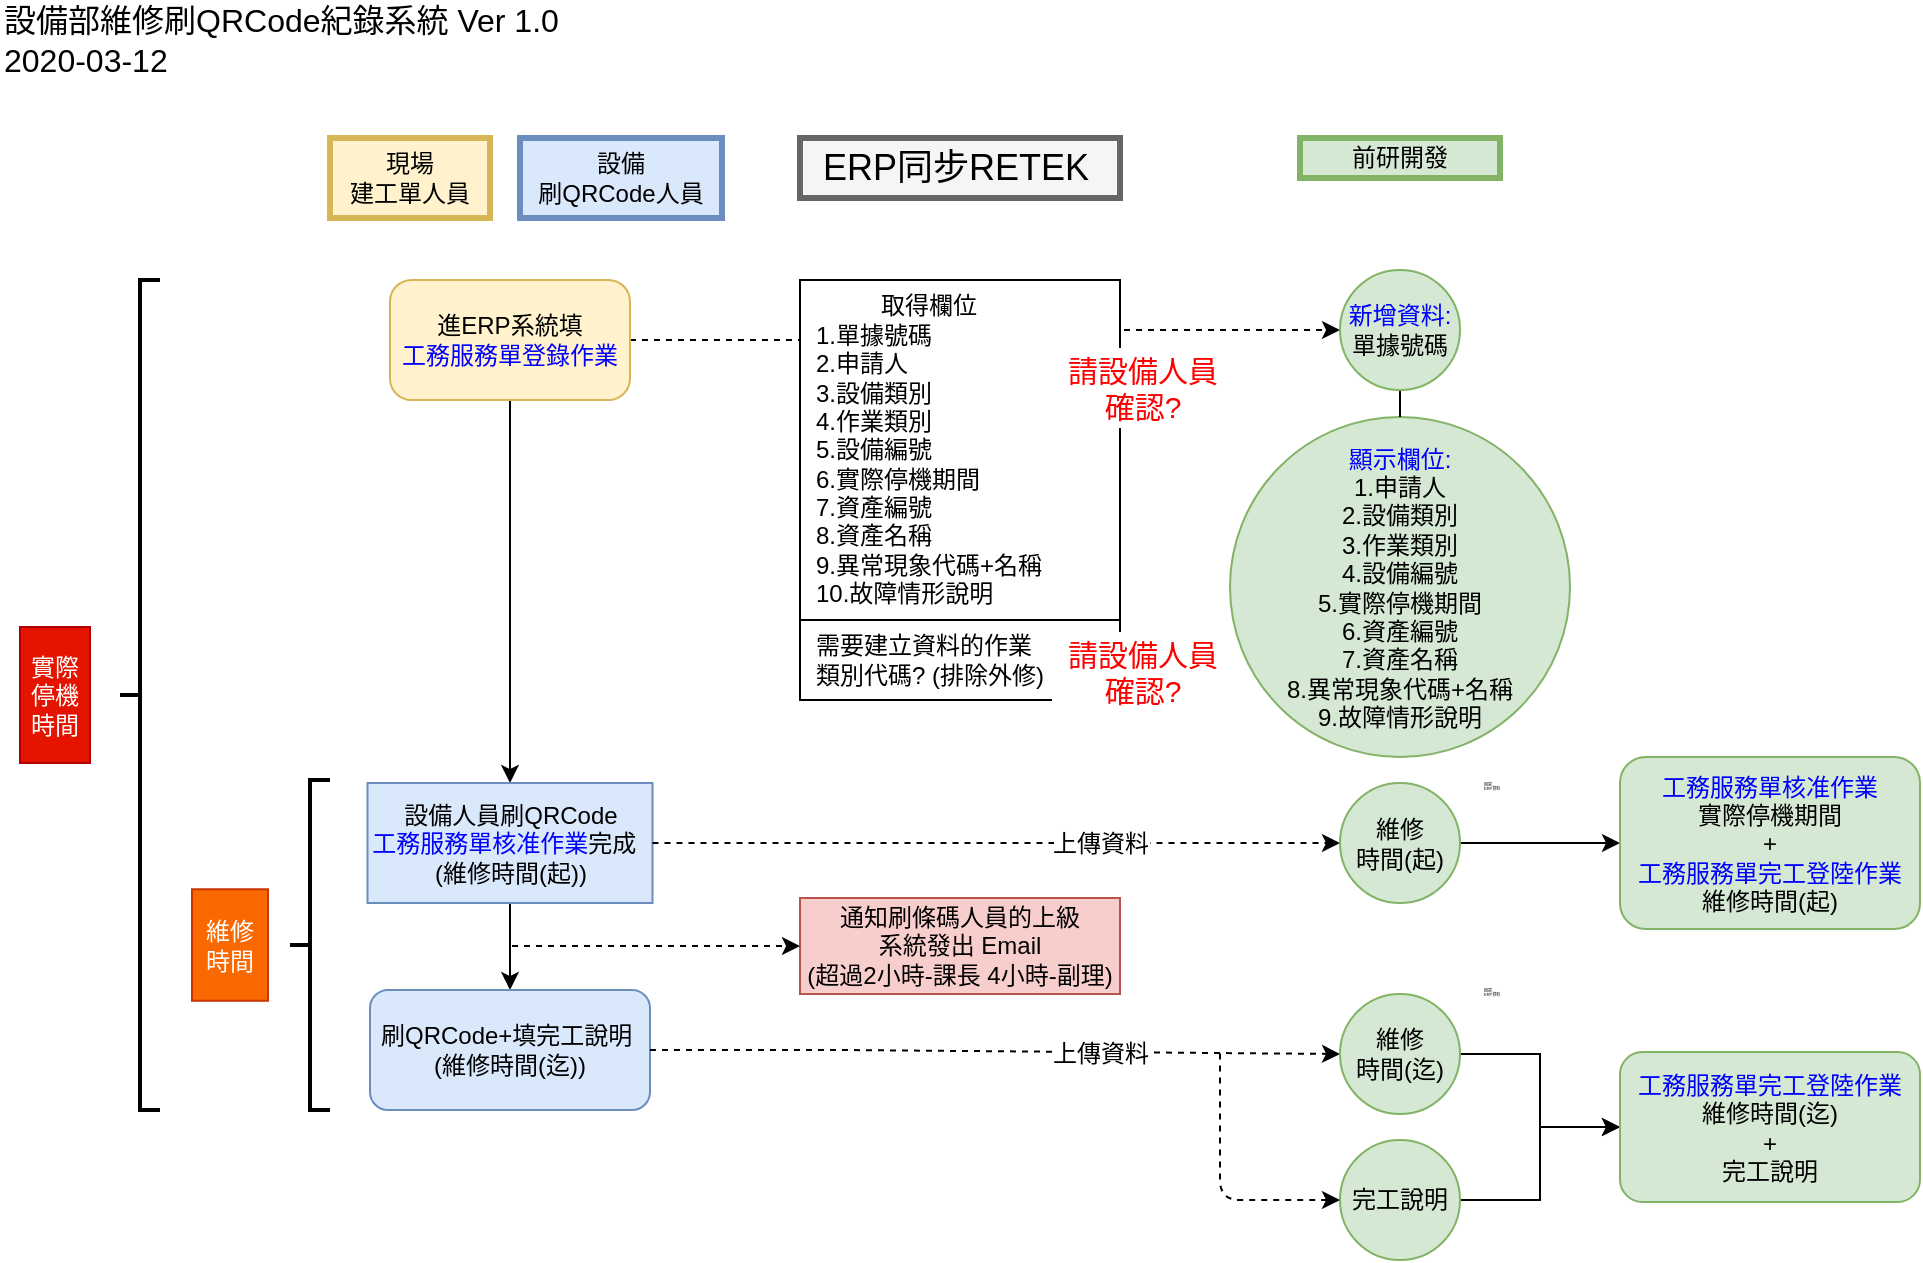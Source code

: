 <mxfile version="12.8.8" type="github">
  <diagram id="C5RBs43oDa-KdzZeNtuy" name="Page-1">
    <mxGraphModel dx="1414" dy="754" grid="1" gridSize="10" guides="1" tooltips="1" connect="1" arrows="1" fold="1" page="1" pageScale="1" pageWidth="1169" pageHeight="827" math="0" shadow="0">
      <root>
        <mxCell id="WIyWlLk6GJQsqaUBKTNV-0" />
        <mxCell id="WIyWlLk6GJQsqaUBKTNV-1" parent="WIyWlLk6GJQsqaUBKTNV-0" />
        <mxCell id="6ws-VXe0_fXa5yS6lifG-88" style="edgeStyle=orthogonalEdgeStyle;rounded=0;orthogonalLoop=1;jettySize=auto;html=1;exitX=0.5;exitY=1;exitDx=0;exitDy=0;entryX=0.5;entryY=0;entryDx=0;entryDy=0;startArrow=none;startFill=0;endArrow=classic;endFill=1;fontSize=18;fontColor=#FF0000;" parent="WIyWlLk6GJQsqaUBKTNV-1" source="zMW9WFN-JFGp6brwClAm-83" target="zMW9WFN-JFGp6brwClAm-128" edge="1">
          <mxGeometry relative="1" as="geometry" />
        </mxCell>
        <mxCell id="6ws-VXe0_fXa5yS6lifG-125" style="edgeStyle=orthogonalEdgeStyle;rounded=0;orthogonalLoop=1;jettySize=auto;html=1;exitX=1;exitY=0.5;exitDx=0;exitDy=0;entryX=0;entryY=0.5;entryDx=0;entryDy=0;startArrow=none;startFill=0;endArrow=classic;endFill=1;fontSize=2;fontColor=#FF0000;dashed=1;" parent="WIyWlLk6GJQsqaUBKTNV-1" source="zMW9WFN-JFGp6brwClAm-83" target="6ws-VXe0_fXa5yS6lifG-124" edge="1">
          <mxGeometry relative="1" as="geometry" />
        </mxCell>
        <mxCell id="zMW9WFN-JFGp6brwClAm-83" value="進ERP系統填&lt;br&gt;&lt;font color=&quot;#0000ff&quot;&gt;工務服務單登錄作業&lt;/font&gt;" style="rounded=1;whiteSpace=wrap;html=1;fillColor=#fff2cc;strokeColor=#d6b656;arcSize=18;" parent="WIyWlLk6GJQsqaUBKTNV-1" vertex="1">
          <mxGeometry x="275" y="170" width="120" height="60" as="geometry" />
        </mxCell>
        <mxCell id="zMW9WFN-JFGp6brwClAm-89" value="現場&lt;br&gt;建工單人員" style="text;html=1;strokeColor=#d6b656;fillColor=#fff2cc;align=center;verticalAlign=middle;whiteSpace=wrap;rounded=0;strokeWidth=3;" parent="WIyWlLk6GJQsqaUBKTNV-1" vertex="1">
          <mxGeometry x="245" y="99" width="80" height="40" as="geometry" />
        </mxCell>
        <mxCell id="zMW9WFN-JFGp6brwClAm-90" value="前研開發" style="text;html=1;strokeColor=#82b366;fillColor=#d5e8d4;align=center;verticalAlign=middle;whiteSpace=wrap;rounded=0;strokeWidth=3;" parent="WIyWlLk6GJQsqaUBKTNV-1" vertex="1">
          <mxGeometry x="730" y="99" width="100" height="20" as="geometry" />
        </mxCell>
        <mxCell id="zMW9WFN-JFGp6brwClAm-91" value="" style="strokeWidth=2;html=1;shape=mxgraph.flowchart.annotation_2;align=left;labelPosition=right;pointerEvents=1;" parent="WIyWlLk6GJQsqaUBKTNV-1" vertex="1">
          <mxGeometry x="140" y="170" width="20" height="415" as="geometry" />
        </mxCell>
        <mxCell id="zMW9WFN-JFGp6brwClAm-96" value="實際停機時間" style="text;html=1;strokeColor=#B20000;fillColor=#e51400;align=center;verticalAlign=middle;whiteSpace=wrap;rounded=0;fontColor=#ffffff;" parent="WIyWlLk6GJQsqaUBKTNV-1" vertex="1">
          <mxGeometry x="90" y="343.5" width="35" height="68" as="geometry" />
        </mxCell>
        <mxCell id="zMW9WFN-JFGp6brwClAm-97" style="edgeStyle=orthogonalEdgeStyle;rounded=0;orthogonalLoop=1;jettySize=auto;html=1;exitX=0.5;exitY=1;exitDx=0;exitDy=0;entryX=0.5;entryY=0;entryDx=0;entryDy=0;" parent="WIyWlLk6GJQsqaUBKTNV-1" source="zMW9WFN-JFGp6brwClAm-128" target="zMW9WFN-JFGp6brwClAm-100" edge="1">
          <mxGeometry relative="1" as="geometry" />
        </mxCell>
        <mxCell id="zMW9WFN-JFGp6brwClAm-100" value="刷QRCode+填完工說明&amp;nbsp;&lt;br&gt;(維修時間(迄))" style="rounded=1;whiteSpace=wrap;html=1;fillColor=#dae8fc;strokeColor=#6c8ebf;" parent="WIyWlLk6GJQsqaUBKTNV-1" vertex="1">
          <mxGeometry x="265" y="525" width="140" height="60" as="geometry" />
        </mxCell>
        <mxCell id="zMW9WFN-JFGp6brwClAm-101" value="" style="strokeWidth=2;html=1;shape=mxgraph.flowchart.annotation_2;align=left;labelPosition=right;pointerEvents=1;" parent="WIyWlLk6GJQsqaUBKTNV-1" vertex="1">
          <mxGeometry x="225" y="420" width="20" height="165" as="geometry" />
        </mxCell>
        <mxCell id="zMW9WFN-JFGp6brwClAm-102" value="維修&lt;br&gt;時間" style="text;html=1;strokeColor=#C73500;fillColor=#fa6800;align=center;verticalAlign=middle;whiteSpace=wrap;rounded=0;direction=south;fontColor=#ffffff;" parent="WIyWlLk6GJQsqaUBKTNV-1" vertex="1">
          <mxGeometry x="176" y="474.63" width="38" height="55.75" as="geometry" />
        </mxCell>
        <mxCell id="zMW9WFN-JFGp6brwClAm-114" value="&lt;span style=&quot;white-space: nowrap&quot;&gt;&lt;font color=&quot;#0000ff&quot;&gt;顯示欄位:&lt;/font&gt;&lt;br&gt;&lt;/span&gt;&lt;div style=&quot;white-space: nowrap&quot;&gt;1.申請人&lt;/div&gt;&lt;div style=&quot;white-space: nowrap&quot;&gt;2.設備類別&lt;/div&gt;&lt;div style=&quot;white-space: nowrap&quot;&gt;3.作業類別&lt;/div&gt;&lt;div style=&quot;white-space: nowrap&quot;&gt;4.設備編號&lt;/div&gt;&lt;div style=&quot;white-space: nowrap&quot;&gt;5.實際停機期間&lt;/div&gt;&lt;div style=&quot;white-space: nowrap&quot;&gt;6.資產編號&lt;/div&gt;&lt;div style=&quot;white-space: nowrap&quot;&gt;7.資產名稱&lt;/div&gt;&lt;div style=&quot;white-space: nowrap&quot;&gt;8.異常現象代碼+名稱&lt;/div&gt;&lt;div style=&quot;white-space: nowrap&quot;&gt;9.故障情形說明&lt;/div&gt;" style="ellipse;whiteSpace=wrap;html=1;rounded=0;shadow=0;glass=0;comic=0;fillColor=#d5e8d4;strokeColor=#82b366;align=center;" parent="WIyWlLk6GJQsqaUBKTNV-1" vertex="1">
          <mxGeometry x="695" y="238.5" width="170" height="170" as="geometry" />
        </mxCell>
        <mxCell id="zMW9WFN-JFGp6brwClAm-120" style="edgeStyle=orthogonalEdgeStyle;rounded=0;orthogonalLoop=1;jettySize=auto;html=1;exitX=0.5;exitY=1;exitDx=0;exitDy=0;" parent="WIyWlLk6GJQsqaUBKTNV-1" source="zMW9WFN-JFGp6brwClAm-132" target="zMW9WFN-JFGp6brwClAm-132" edge="1">
          <mxGeometry relative="1" as="geometry" />
        </mxCell>
        <mxCell id="zMW9WFN-JFGp6brwClAm-128" value="設備人員刷QRCode&lt;br&gt;&lt;span style=&quot;color: rgb(0 , 0 , 255)&quot;&gt;工務服務單&lt;/span&gt;&lt;font color=&quot;#0000ff&quot;&gt;核准作業&lt;/font&gt;完成&amp;nbsp;&amp;nbsp;&lt;br&gt;(維修時間(起))" style="rounded=0;whiteSpace=wrap;html=1;fillColor=#dae8fc;strokeColor=#6c8ebf;" parent="WIyWlLk6GJQsqaUBKTNV-1" vertex="1">
          <mxGeometry x="263.75" y="421.5" width="142.5" height="60" as="geometry" />
        </mxCell>
        <mxCell id="zMW9WFN-JFGp6brwClAm-133" value="" style="endArrow=classic;dashed=1;html=1;endFill=1;entryX=0;entryY=0.5;entryDx=0;entryDy=0;startArrow=none;startFill=0;exitX=1;exitY=0.5;exitDx=0;exitDy=0;" parent="WIyWlLk6GJQsqaUBKTNV-1" source="zMW9WFN-JFGp6brwClAm-128" target="zMW9WFN-JFGp6brwClAm-135" edge="1">
          <mxGeometry width="50" height="50" relative="1" as="geometry">
            <mxPoint x="335" y="455.51" as="sourcePoint" />
            <mxPoint x="712" y="456" as="targetPoint" />
            <Array as="points" />
          </mxGeometry>
        </mxCell>
        <mxCell id="zMW9WFN-JFGp6brwClAm-134" value="上傳資料" style="text;html=1;align=center;verticalAlign=middle;resizable=0;points=[];labelBackgroundColor=#ffffff;" parent="zMW9WFN-JFGp6brwClAm-133" vertex="1" connectable="0">
          <mxGeometry x="0.578" y="1" relative="1" as="geometry">
            <mxPoint x="-47.92" y="1.0" as="offset" />
          </mxGeometry>
        </mxCell>
        <mxCell id="6ws-VXe0_fXa5yS6lifG-130" style="edgeStyle=orthogonalEdgeStyle;rounded=0;orthogonalLoop=1;jettySize=auto;html=1;exitX=1;exitY=0.5;exitDx=0;exitDy=0;entryX=0;entryY=0.5;entryDx=0;entryDy=0;startArrow=none;startFill=0;endArrow=classic;endFill=1;fontSize=2;fontColor=#FF0000;" parent="WIyWlLk6GJQsqaUBKTNV-1" source="zMW9WFN-JFGp6brwClAm-135" target="6ws-VXe0_fXa5yS6lifG-99" edge="1">
          <mxGeometry relative="1" as="geometry" />
        </mxCell>
        <mxCell id="zMW9WFN-JFGp6brwClAm-135" value="維修&lt;br&gt;時間(起)" style="ellipse;whiteSpace=wrap;html=1;rounded=0;shadow=0;glass=0;comic=0;fillColor=#d5e8d4;strokeColor=#82b366;" parent="WIyWlLk6GJQsqaUBKTNV-1" vertex="1">
          <mxGeometry x="750" y="421.5" width="60" height="60" as="geometry" />
        </mxCell>
        <mxCell id="zMW9WFN-JFGp6brwClAm-136" value="" style="endArrow=classic;dashed=1;html=1;endFill=1;entryX=0;entryY=0.5;entryDx=0;entryDy=0;startArrow=none;startFill=0;exitX=1;exitY=0.5;exitDx=0;exitDy=0;" parent="WIyWlLk6GJQsqaUBKTNV-1" source="zMW9WFN-JFGp6brwClAm-100" target="6ws-VXe0_fXa5yS6lifG-35" edge="1">
          <mxGeometry width="50" height="50" relative="1" as="geometry">
            <mxPoint x="335.76" y="615.5" as="sourcePoint" />
            <mxPoint x="705" y="615" as="targetPoint" />
            <Array as="points">
              <mxPoint x="500" y="555" />
            </Array>
          </mxGeometry>
        </mxCell>
        <mxCell id="zMW9WFN-JFGp6brwClAm-137" value="上傳資料" style="text;html=1;align=center;verticalAlign=middle;resizable=0;points=[];labelBackgroundColor=#ffffff;" parent="zMW9WFN-JFGp6brwClAm-136" vertex="1" connectable="0">
          <mxGeometry x="0.578" y="1" relative="1" as="geometry">
            <mxPoint x="-47.0" y="1.58" as="offset" />
          </mxGeometry>
        </mxCell>
        <mxCell id="zMW9WFN-JFGp6brwClAm-159" value="&lt;span lang=&quot;EN-US&quot; style=&quot;font-size: 16px&quot;&gt;設備部維修刷QRC&lt;span class=&quot;926482506-07022020&quot; style=&quot;font-size: 16px&quot;&gt;ode紀錄系統&amp;nbsp;&lt;/span&gt;&lt;/span&gt;Ver 1.0&lt;br style=&quot;font-size: 16px&quot;&gt;2020-03-12" style="text;html=1;align=left;verticalAlign=middle;resizable=0;points=[];autosize=1;fontSize=16;" parent="WIyWlLk6GJQsqaUBKTNV-1" vertex="1">
          <mxGeometry x="80" y="30" width="290" height="40" as="geometry" />
        </mxCell>
        <mxCell id="zMW9WFN-JFGp6brwClAm-161" value="設備&lt;br&gt;刷QRCode人員" style="text;html=1;strokeColor=#6c8ebf;fillColor=#dae8fc;align=center;verticalAlign=middle;whiteSpace=wrap;rounded=0;strokeWidth=3;" parent="WIyWlLk6GJQsqaUBKTNV-1" vertex="1">
          <mxGeometry x="340" y="99" width="101" height="40" as="geometry" />
        </mxCell>
        <mxCell id="zMW9WFN-JFGp6brwClAm-132" value="&lt;span style=&quot;text-align: left ; white-space: nowrap&quot;&gt;通知刷條碼人員的上級&lt;/span&gt;&lt;span style=&quot;text-align: left ; white-space: nowrap&quot;&gt;&lt;br&gt;系統發出 Email&lt;br&gt;&lt;/span&gt;&lt;span style=&quot;text-align: left ; white-space: nowrap&quot;&gt;(超過2小時-課長 4小時-副理)&lt;/span&gt;&lt;span style=&quot;text-align: left ; white-space: nowrap&quot;&gt;&lt;br&gt;&lt;/span&gt;" style="rounded=0;whiteSpace=wrap;html=1;fillColor=#f8cecc;strokeColor=#b85450;" parent="WIyWlLk6GJQsqaUBKTNV-1" vertex="1">
          <mxGeometry x="480" y="479" width="160" height="48" as="geometry" />
        </mxCell>
        <mxCell id="6ws-VXe0_fXa5yS6lifG-116" style="edgeStyle=orthogonalEdgeStyle;rounded=0;orthogonalLoop=1;jettySize=auto;html=1;exitX=1;exitY=0.5;exitDx=0;exitDy=0;startArrow=none;startFill=0;endArrow=classic;endFill=1;fontSize=2;fontColor=#FF0000;" parent="WIyWlLk6GJQsqaUBKTNV-1" source="6ws-VXe0_fXa5yS6lifG-35" target="6ws-VXe0_fXa5yS6lifG-103" edge="1">
          <mxGeometry relative="1" as="geometry" />
        </mxCell>
        <mxCell id="6ws-VXe0_fXa5yS6lifG-35" value="維修&lt;br&gt;時間(迄)" style="ellipse;whiteSpace=wrap;html=1;rounded=0;shadow=0;glass=0;comic=0;fillColor=#d5e8d4;strokeColor=#82b366;" parent="WIyWlLk6GJQsqaUBKTNV-1" vertex="1">
          <mxGeometry x="750" y="527" width="60" height="60" as="geometry" />
        </mxCell>
        <mxCell id="6ws-VXe0_fXa5yS6lifG-117" style="edgeStyle=orthogonalEdgeStyle;rounded=0;orthogonalLoop=1;jettySize=auto;html=1;exitX=1;exitY=0.5;exitDx=0;exitDy=0;startArrow=none;startFill=0;endArrow=classic;endFill=1;fontSize=2;fontColor=#FF0000;" parent="WIyWlLk6GJQsqaUBKTNV-1" source="6ws-VXe0_fXa5yS6lifG-68" target="6ws-VXe0_fXa5yS6lifG-103" edge="1">
          <mxGeometry relative="1" as="geometry" />
        </mxCell>
        <mxCell id="6ws-VXe0_fXa5yS6lifG-68" value="完工說明" style="ellipse;whiteSpace=wrap;html=1;rounded=0;shadow=0;glass=0;comic=0;fillColor=#d5e8d4;strokeColor=#82b366;" parent="WIyWlLk6GJQsqaUBKTNV-1" vertex="1">
          <mxGeometry x="750" y="600" width="60" height="60" as="geometry" />
        </mxCell>
        <mxCell id="6ws-VXe0_fXa5yS6lifG-48" value="&lt;div style=&quot;text-align: center&quot;&gt;&lt;span style=&quot;white-space: nowrap&quot;&gt;取得欄位&lt;/span&gt;&lt;/div&gt;&lt;div&gt;&lt;span style=&quot;white-space: nowrap&quot;&gt;1.單據號碼&lt;/span&gt;&lt;/div&gt;&lt;div style=&quot;white-space: nowrap&quot;&gt;2.申請人&lt;/div&gt;&lt;div style=&quot;white-space: nowrap&quot;&gt;3.設備類別&lt;/div&gt;&lt;div style=&quot;white-space: nowrap&quot;&gt;4.作業類別&lt;/div&gt;&lt;div style=&quot;white-space: nowrap&quot;&gt;5.設備編號&lt;/div&gt;&lt;div style=&quot;white-space: nowrap&quot;&gt;6.實際停機期間&lt;/div&gt;&lt;div style=&quot;white-space: nowrap&quot;&gt;7.資產編號&lt;/div&gt;&lt;div style=&quot;white-space: nowrap&quot;&gt;8.資產名稱&lt;/div&gt;&lt;div style=&quot;white-space: nowrap&quot;&gt;9.異常現象代碼+名稱&lt;/div&gt;&lt;div style=&quot;white-space: nowrap&quot;&gt;10.故障情形說明&lt;/div&gt;" style="rounded=0;whiteSpace=wrap;html=1;labelBackgroundColor=#ffffff;fillColor=#ffffff;gradientColor=none;align=left;spacingLeft=6;" parent="WIyWlLk6GJQsqaUBKTNV-1" vertex="1">
          <mxGeometry x="480" y="170" width="160" height="170" as="geometry" />
        </mxCell>
        <mxCell id="6ws-VXe0_fXa5yS6lifG-1" value="請設備人員&lt;br&gt;確認?" style="text;html=1;align=center;verticalAlign=middle;resizable=0;points=[];autosize=1;fontColor=#FF0000;fontSize=15;labelBackgroundColor=#FFFFFF;labelBorderColor=none;spacingTop=0;spacingRight=0;fillColor=#ffffff;" parent="WIyWlLk6GJQsqaUBKTNV-1" vertex="1">
          <mxGeometry x="606" y="204" width="90" height="40" as="geometry" />
        </mxCell>
        <mxCell id="6ws-VXe0_fXa5yS6lifG-50" value="&lt;div&gt;需要建立資料的作業&lt;/div&gt;&lt;div&gt;類別代碼? (排除外修)&lt;/div&gt;" style="rounded=0;whiteSpace=wrap;html=1;labelBackgroundColor=#ffffff;fillColor=#ffffff;gradientColor=none;align=left;spacingLeft=6;" parent="WIyWlLk6GJQsqaUBKTNV-1" vertex="1">
          <mxGeometry x="480" y="340" width="160" height="40" as="geometry" />
        </mxCell>
        <mxCell id="6ws-VXe0_fXa5yS6lifG-87" value="&amp;nbsp;ERP同步RETEK&amp;nbsp;&amp;nbsp;" style="text;html=1;align=center;verticalAlign=middle;resizable=0;points=[];autosize=1;fontSize=18;gradientColor=none;fillColor=#f5f5f5;strokeColor=#666666;gradientDirection=south;strokeWidth=3;" parent="WIyWlLk6GJQsqaUBKTNV-1" vertex="1">
          <mxGeometry x="480" y="99" width="160" height="30" as="geometry" />
        </mxCell>
        <mxCell id="6ws-VXe0_fXa5yS6lifG-91" value="請設備人員&lt;br&gt;確認?" style="text;html=1;align=center;verticalAlign=middle;resizable=0;points=[];autosize=1;fontColor=#FF0000;fontSize=15;labelBackgroundColor=#FFFFFF;labelBorderColor=none;spacingTop=0;spacingRight=0;fillColor=#ffffff;" parent="WIyWlLk6GJQsqaUBKTNV-1" vertex="1">
          <mxGeometry x="606" y="346" width="90" height="40" as="geometry" />
        </mxCell>
        <mxCell id="6ws-VXe0_fXa5yS6lifG-99" value="&lt;font color=&quot;#0000ff&quot;&gt;工務服務單核准作業&lt;/font&gt;&lt;br&gt;實際停機期間&lt;br&gt;+&lt;br&gt;&lt;span style=&quot;color: rgb(0 , 0 , 255)&quot;&gt;工務服務單完工登陸作業&lt;/span&gt;&lt;br&gt;維修時間(起)" style="rounded=1;whiteSpace=wrap;html=1;fillColor=#d5e8d4;strokeColor=#82b366;" parent="WIyWlLk6GJQsqaUBKTNV-1" vertex="1">
          <mxGeometry x="890" y="408.5" width="150" height="86" as="geometry" />
        </mxCell>
        <mxCell id="6ws-VXe0_fXa5yS6lifG-101" value="回寫&lt;br&gt;ERP資料" style="text;html=1;fontSize=2;" parent="WIyWlLk6GJQsqaUBKTNV-1" vertex="1">
          <mxGeometry x="820" y="414" width="60" height="23" as="geometry" />
        </mxCell>
        <mxCell id="6ws-VXe0_fXa5yS6lifG-103" value="&lt;font color=&quot;#0000ff&quot;&gt;工務服務單完工登陸作業&lt;/font&gt;&lt;br&gt;維修時間(迄)&lt;br&gt;+&lt;br&gt;完工說明" style="rounded=1;whiteSpace=wrap;html=1;fillColor=#d5e8d4;strokeColor=#82b366;" parent="WIyWlLk6GJQsqaUBKTNV-1" vertex="1">
          <mxGeometry x="890" y="556" width="150" height="75" as="geometry" />
        </mxCell>
        <mxCell id="6ws-VXe0_fXa5yS6lifG-108" value="回寫&lt;br&gt;ERP資料" style="text;html=1;fontSize=2;" parent="WIyWlLk6GJQsqaUBKTNV-1" vertex="1">
          <mxGeometry x="820" y="516.75" width="60" height="23" as="geometry" />
        </mxCell>
        <mxCell id="6ws-VXe0_fXa5yS6lifG-111" value="" style="endArrow=none;dashed=1;html=1;fontSize=2;fontColor=#FF0000;exitX=0;exitY=0.5;exitDx=0;exitDy=0;endFill=0;startArrow=classic;startFill=1;" parent="WIyWlLk6GJQsqaUBKTNV-1" source="6ws-VXe0_fXa5yS6lifG-68" edge="1">
          <mxGeometry width="50" height="50" relative="1" as="geometry">
            <mxPoint x="750" y="626" as="sourcePoint" />
            <mxPoint x="690" y="556" as="targetPoint" />
            <Array as="points">
              <mxPoint x="690" y="630" />
            </Array>
          </mxGeometry>
        </mxCell>
        <mxCell id="6ws-VXe0_fXa5yS6lifG-127" style="edgeStyle=orthogonalEdgeStyle;rounded=0;orthogonalLoop=1;jettySize=auto;html=1;exitX=0.5;exitY=1;exitDx=0;exitDy=0;entryX=0.5;entryY=0;entryDx=0;entryDy=0;startArrow=none;startFill=0;endArrow=none;endFill=0;fontSize=2;fontColor=#FF0000;" parent="WIyWlLk6GJQsqaUBKTNV-1" source="6ws-VXe0_fXa5yS6lifG-124" target="zMW9WFN-JFGp6brwClAm-114" edge="1">
          <mxGeometry relative="1" as="geometry" />
        </mxCell>
        <mxCell id="6ws-VXe0_fXa5yS6lifG-124" value="&lt;font color=&quot;#0000ff&quot;&gt;新增資料:&lt;/font&gt;&lt;br&gt;單據號碼" style="ellipse;whiteSpace=wrap;html=1;rounded=0;shadow=0;glass=0;comic=0;fillColor=#d5e8d4;strokeColor=#82b366;" parent="WIyWlLk6GJQsqaUBKTNV-1" vertex="1">
          <mxGeometry x="750" y="165" width="60" height="60" as="geometry" />
        </mxCell>
        <mxCell id="6ws-VXe0_fXa5yS6lifG-135" value="" style="endArrow=classic;dashed=1;html=1;fontSize=2;fontColor=#FF0000;entryX=0;entryY=0.5;entryDx=0;entryDy=0;endFill=1;" parent="WIyWlLk6GJQsqaUBKTNV-1" target="zMW9WFN-JFGp6brwClAm-132" edge="1">
          <mxGeometry width="50" height="50" relative="1" as="geometry">
            <mxPoint x="336" y="503" as="sourcePoint" />
            <mxPoint x="473" y="503" as="targetPoint" />
          </mxGeometry>
        </mxCell>
      </root>
    </mxGraphModel>
  </diagram>
</mxfile>
